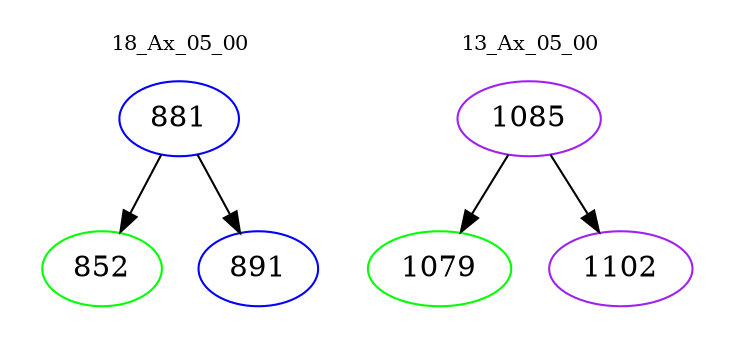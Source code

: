 digraph{
subgraph cluster_0 {
color = white
label = "18_Ax_05_00";
fontsize=10;
T0_881 [label="881", color="blue"]
T0_881 -> T0_852 [color="black"]
T0_852 [label="852", color="green"]
T0_881 -> T0_891 [color="black"]
T0_891 [label="891", color="blue"]
}
subgraph cluster_1 {
color = white
label = "13_Ax_05_00";
fontsize=10;
T1_1085 [label="1085", color="purple"]
T1_1085 -> T1_1079 [color="black"]
T1_1079 [label="1079", color="green"]
T1_1085 -> T1_1102 [color="black"]
T1_1102 [label="1102", color="purple"]
}
}
